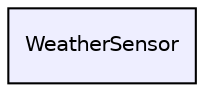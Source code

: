 digraph "WeatherSensor/" {
  compound=true
  node [ fontsize="10", fontname="Helvetica"];
  edge [ labelfontsize="10", labelfontname="Helvetica"];
  dir_8e2241d3f23cbee660747dadb1f468c4 [shape=box, label="WeatherSensor", style="filled", fillcolor="#eeeeff", pencolor="black", URL="dir_8e2241d3f23cbee660747dadb1f468c4.html"];
}
